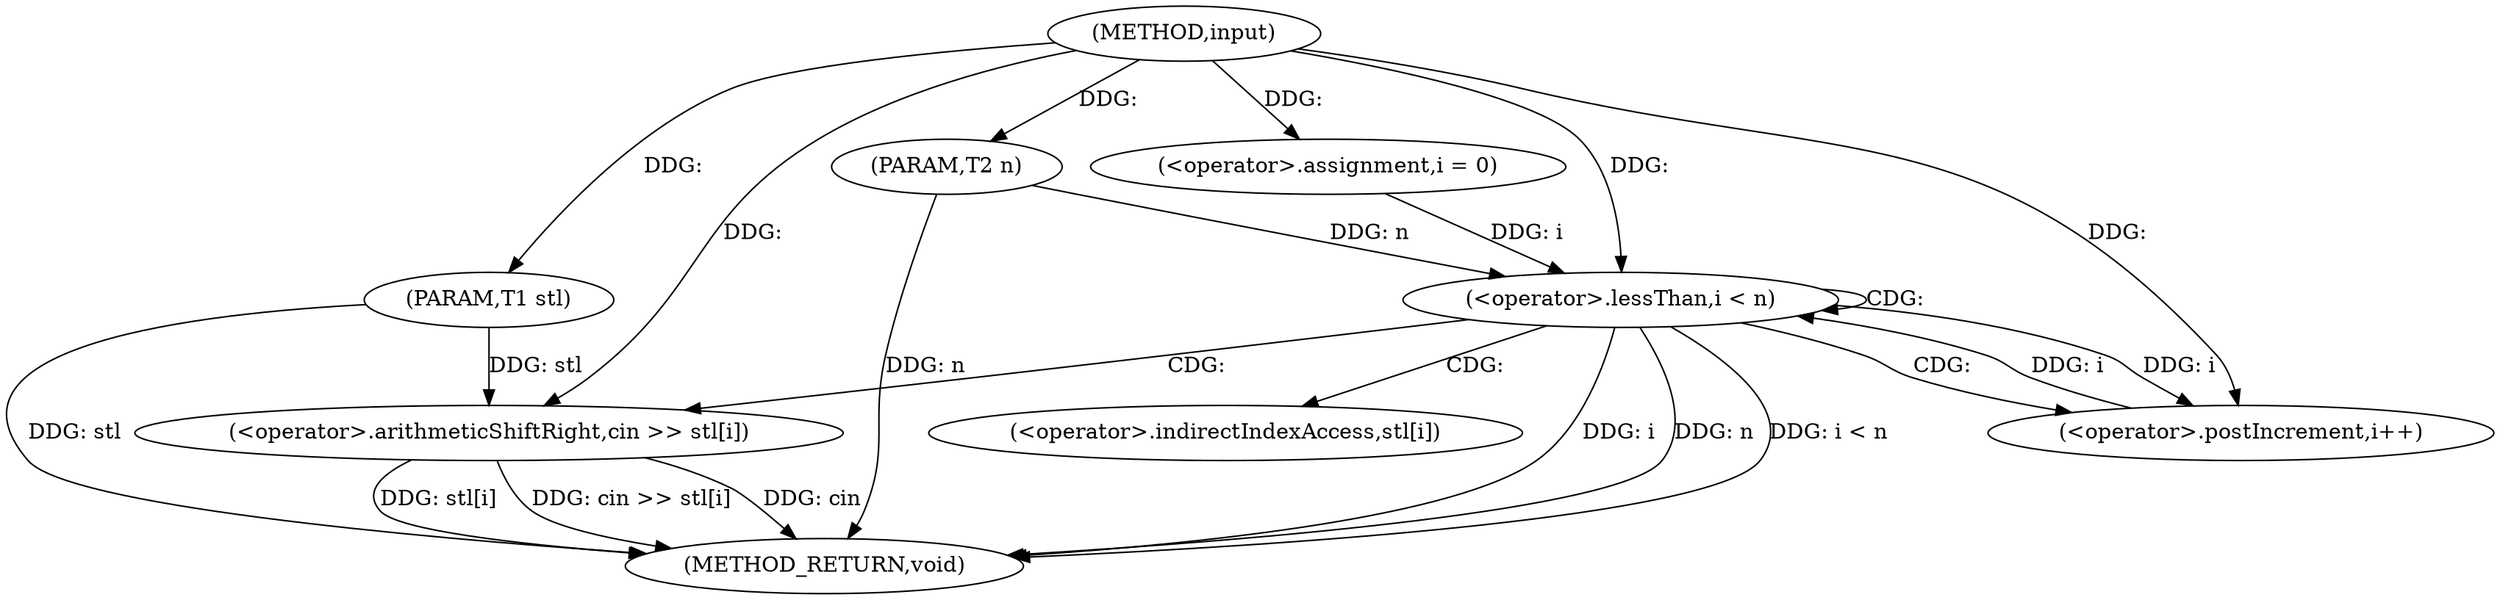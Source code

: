 digraph "input" {  
"1000125" [label = "(METHOD,input)" ]
"1000144" [label = "(METHOD_RETURN,void)" ]
"1000126" [label = "(PARAM,T1 stl)" ]
"1000127" [label = "(PARAM,T2 n)" ]
"1000131" [label = "(<operator>.assignment,i = 0)" ]
"1000134" [label = "(<operator>.lessThan,i < n)" ]
"1000137" [label = "(<operator>.postIncrement,i++)" ]
"1000139" [label = "(<operator>.arithmeticShiftRight,cin >> stl[i])" ]
"1000141" [label = "(<operator>.indirectIndexAccess,stl[i])" ]
  "1000126" -> "1000144"  [ label = "DDG: stl"] 
  "1000127" -> "1000144"  [ label = "DDG: n"] 
  "1000134" -> "1000144"  [ label = "DDG: i"] 
  "1000134" -> "1000144"  [ label = "DDG: n"] 
  "1000134" -> "1000144"  [ label = "DDG: i < n"] 
  "1000139" -> "1000144"  [ label = "DDG: stl[i]"] 
  "1000139" -> "1000144"  [ label = "DDG: cin >> stl[i]"] 
  "1000139" -> "1000144"  [ label = "DDG: cin"] 
  "1000125" -> "1000126"  [ label = "DDG: "] 
  "1000125" -> "1000127"  [ label = "DDG: "] 
  "1000125" -> "1000131"  [ label = "DDG: "] 
  "1000131" -> "1000134"  [ label = "DDG: i"] 
  "1000137" -> "1000134"  [ label = "DDG: i"] 
  "1000125" -> "1000134"  [ label = "DDG: "] 
  "1000127" -> "1000134"  [ label = "DDG: n"] 
  "1000134" -> "1000137"  [ label = "DDG: i"] 
  "1000125" -> "1000137"  [ label = "DDG: "] 
  "1000125" -> "1000139"  [ label = "DDG: "] 
  "1000126" -> "1000139"  [ label = "DDG: stl"] 
  "1000134" -> "1000137"  [ label = "CDG: "] 
  "1000134" -> "1000141"  [ label = "CDG: "] 
  "1000134" -> "1000139"  [ label = "CDG: "] 
  "1000134" -> "1000134"  [ label = "CDG: "] 
}
